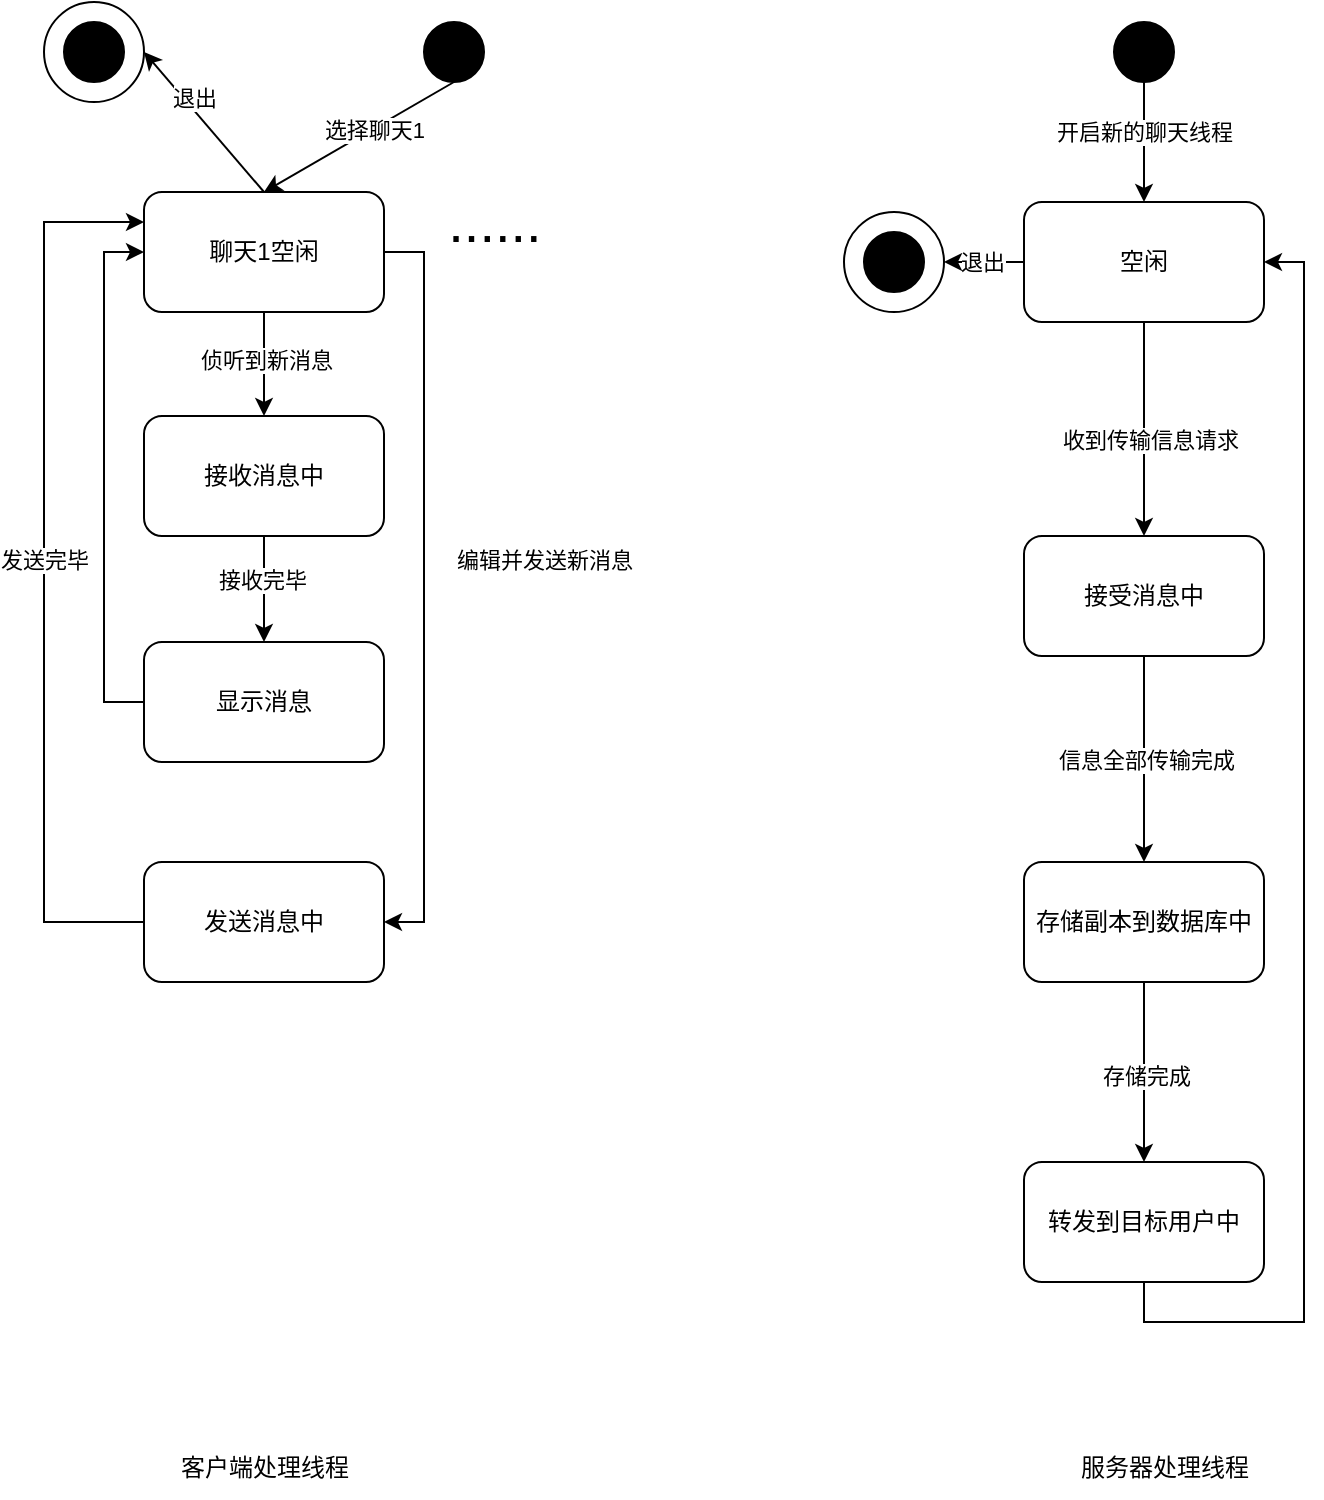 <mxfile version="21.7.5" type="device">
  <diagram id="C5RBs43oDa-KdzZeNtuy" name="Page-1">
    <mxGraphModel dx="803" dy="548" grid="1" gridSize="10" guides="1" tooltips="1" connect="1" arrows="1" fold="1" page="1" pageScale="1" pageWidth="827" pageHeight="1169" math="0" shadow="0">
      <root>
        <mxCell id="WIyWlLk6GJQsqaUBKTNV-0" />
        <mxCell id="WIyWlLk6GJQsqaUBKTNV-1" parent="WIyWlLk6GJQsqaUBKTNV-0" />
        <mxCell id="zutfIISSjvKdF1jtKu1k-3" value="" style="group" vertex="1" connectable="0" parent="WIyWlLk6GJQsqaUBKTNV-1">
          <mxGeometry x="490" y="165" width="50" height="50" as="geometry" />
        </mxCell>
        <mxCell id="zutfIISSjvKdF1jtKu1k-1" value="" style="ellipse;whiteSpace=wrap;html=1;aspect=fixed;" vertex="1" parent="zutfIISSjvKdF1jtKu1k-3">
          <mxGeometry width="50" height="50" as="geometry" />
        </mxCell>
        <mxCell id="zutfIISSjvKdF1jtKu1k-2" value="" style="ellipse;whiteSpace=wrap;html=1;aspect=fixed;fillStyle=solid;fillColor=#000000;" vertex="1" parent="zutfIISSjvKdF1jtKu1k-3">
          <mxGeometry x="10" y="10" width="30" height="30" as="geometry" />
        </mxCell>
        <mxCell id="zutfIISSjvKdF1jtKu1k-9" style="edgeStyle=orthogonalEdgeStyle;rounded=0;orthogonalLoop=1;jettySize=auto;html=1;exitX=0.5;exitY=1;exitDx=0;exitDy=0;entryX=0.5;entryY=0;entryDx=0;entryDy=0;" edge="1" parent="WIyWlLk6GJQsqaUBKTNV-1" source="zutfIISSjvKdF1jtKu1k-5" target="zutfIISSjvKdF1jtKu1k-8">
          <mxGeometry relative="1" as="geometry" />
        </mxCell>
        <mxCell id="zutfIISSjvKdF1jtKu1k-10" value="收到传输信息请求" style="edgeLabel;html=1;align=center;verticalAlign=middle;resizable=0;points=[];" vertex="1" connectable="0" parent="zutfIISSjvKdF1jtKu1k-9">
          <mxGeometry x="0.107" y="3" relative="1" as="geometry">
            <mxPoint as="offset" />
          </mxGeometry>
        </mxCell>
        <mxCell id="zutfIISSjvKdF1jtKu1k-25" style="edgeStyle=orthogonalEdgeStyle;rounded=0;orthogonalLoop=1;jettySize=auto;html=1;exitX=0;exitY=0.5;exitDx=0;exitDy=0;entryX=1;entryY=0.5;entryDx=0;entryDy=0;" edge="1" parent="WIyWlLk6GJQsqaUBKTNV-1" source="zutfIISSjvKdF1jtKu1k-5" target="zutfIISSjvKdF1jtKu1k-1">
          <mxGeometry relative="1" as="geometry" />
        </mxCell>
        <mxCell id="zutfIISSjvKdF1jtKu1k-26" value="退出" style="edgeLabel;html=1;align=center;verticalAlign=middle;resizable=0;points=[];" vertex="1" connectable="0" parent="zutfIISSjvKdF1jtKu1k-25">
          <mxGeometry x="0.053" y="1" relative="1" as="geometry">
            <mxPoint y="-1" as="offset" />
          </mxGeometry>
        </mxCell>
        <mxCell id="zutfIISSjvKdF1jtKu1k-5" value="空闲" style="rounded=1;whiteSpace=wrap;html=1;" vertex="1" parent="WIyWlLk6GJQsqaUBKTNV-1">
          <mxGeometry x="580" y="160" width="120" height="60" as="geometry" />
        </mxCell>
        <mxCell id="zutfIISSjvKdF1jtKu1k-11" style="edgeStyle=orthogonalEdgeStyle;rounded=0;orthogonalLoop=1;jettySize=auto;html=1;exitX=0.5;exitY=1;exitDx=0;exitDy=0;entryX=0.5;entryY=0;entryDx=0;entryDy=0;" edge="1" parent="WIyWlLk6GJQsqaUBKTNV-1" source="zutfIISSjvKdF1jtKu1k-8" target="zutfIISSjvKdF1jtKu1k-13">
          <mxGeometry relative="1" as="geometry">
            <mxPoint x="640" y="497" as="targetPoint" />
          </mxGeometry>
        </mxCell>
        <mxCell id="zutfIISSjvKdF1jtKu1k-12" value="信息全部传输完成" style="edgeLabel;html=1;align=center;verticalAlign=middle;resizable=0;points=[];" vertex="1" connectable="0" parent="zutfIISSjvKdF1jtKu1k-11">
          <mxGeometry x="0.004" relative="1" as="geometry">
            <mxPoint x="1" as="offset" />
          </mxGeometry>
        </mxCell>
        <mxCell id="zutfIISSjvKdF1jtKu1k-8" value="接受消息中" style="rounded=1;whiteSpace=wrap;html=1;" vertex="1" parent="WIyWlLk6GJQsqaUBKTNV-1">
          <mxGeometry x="580" y="327" width="120" height="60" as="geometry" />
        </mxCell>
        <mxCell id="zutfIISSjvKdF1jtKu1k-15" style="edgeStyle=orthogonalEdgeStyle;rounded=0;orthogonalLoop=1;jettySize=auto;html=1;exitX=0.5;exitY=1;exitDx=0;exitDy=0;" edge="1" parent="WIyWlLk6GJQsqaUBKTNV-1" source="zutfIISSjvKdF1jtKu1k-13">
          <mxGeometry relative="1" as="geometry">
            <mxPoint x="640" y="640" as="targetPoint" />
          </mxGeometry>
        </mxCell>
        <mxCell id="zutfIISSjvKdF1jtKu1k-16" value="存储完成" style="edgeLabel;html=1;align=center;verticalAlign=middle;resizable=0;points=[];" vertex="1" connectable="0" parent="zutfIISSjvKdF1jtKu1k-15">
          <mxGeometry x="0.04" relative="1" as="geometry">
            <mxPoint as="offset" />
          </mxGeometry>
        </mxCell>
        <mxCell id="zutfIISSjvKdF1jtKu1k-13" value="存储副本到数据库中" style="rounded=1;whiteSpace=wrap;html=1;" vertex="1" parent="WIyWlLk6GJQsqaUBKTNV-1">
          <mxGeometry x="580" y="490" width="120" height="60" as="geometry" />
        </mxCell>
        <mxCell id="zutfIISSjvKdF1jtKu1k-18" style="edgeStyle=orthogonalEdgeStyle;rounded=0;orthogonalLoop=1;jettySize=auto;html=1;exitX=0.5;exitY=1;exitDx=0;exitDy=0;entryX=1;entryY=0.5;entryDx=0;entryDy=0;" edge="1" parent="WIyWlLk6GJQsqaUBKTNV-1" source="zutfIISSjvKdF1jtKu1k-17" target="zutfIISSjvKdF1jtKu1k-5">
          <mxGeometry relative="1" as="geometry">
            <Array as="points">
              <mxPoint x="640" y="720" />
              <mxPoint x="720" y="720" />
              <mxPoint x="720" y="190" />
            </Array>
          </mxGeometry>
        </mxCell>
        <mxCell id="zutfIISSjvKdF1jtKu1k-17" value="转发到目标用户中" style="rounded=1;whiteSpace=wrap;html=1;" vertex="1" parent="WIyWlLk6GJQsqaUBKTNV-1">
          <mxGeometry x="580" y="640" width="120" height="60" as="geometry" />
        </mxCell>
        <mxCell id="zutfIISSjvKdF1jtKu1k-23" style="edgeStyle=orthogonalEdgeStyle;rounded=0;orthogonalLoop=1;jettySize=auto;html=1;exitX=0.5;exitY=1;exitDx=0;exitDy=0;entryX=0.5;entryY=0;entryDx=0;entryDy=0;" edge="1" parent="WIyWlLk6GJQsqaUBKTNV-1" source="zutfIISSjvKdF1jtKu1k-20" target="zutfIISSjvKdF1jtKu1k-5">
          <mxGeometry relative="1" as="geometry" />
        </mxCell>
        <mxCell id="zutfIISSjvKdF1jtKu1k-24" value="开启新的聊天线程" style="edgeLabel;html=1;align=center;verticalAlign=middle;resizable=0;points=[];" vertex="1" connectable="0" parent="zutfIISSjvKdF1jtKu1k-23">
          <mxGeometry x="-0.167" relative="1" as="geometry">
            <mxPoint as="offset" />
          </mxGeometry>
        </mxCell>
        <mxCell id="zutfIISSjvKdF1jtKu1k-20" value="" style="ellipse;whiteSpace=wrap;html=1;aspect=fixed;fillStyle=solid;fillColor=#000000;" vertex="1" parent="WIyWlLk6GJQsqaUBKTNV-1">
          <mxGeometry x="625" y="70" width="30" height="30" as="geometry" />
        </mxCell>
        <mxCell id="zutfIISSjvKdF1jtKu1k-27" value="服务器处理线程" style="text;html=1;align=center;verticalAlign=middle;resizable=0;points=[];autosize=1;strokeColor=none;fillColor=none;" vertex="1" parent="WIyWlLk6GJQsqaUBKTNV-1">
          <mxGeometry x="595" y="778" width="110" height="30" as="geometry" />
        </mxCell>
        <mxCell id="zutfIISSjvKdF1jtKu1k-30" style="rounded=0;orthogonalLoop=1;jettySize=auto;html=1;exitX=0.5;exitY=1;exitDx=0;exitDy=0;entryX=0.5;entryY=0;entryDx=0;entryDy=0;" edge="1" parent="WIyWlLk6GJQsqaUBKTNV-1" source="zutfIISSjvKdF1jtKu1k-33" target="zutfIISSjvKdF1jtKu1k-29">
          <mxGeometry relative="1" as="geometry">
            <mxPoint x="270.0" y="120" as="sourcePoint" />
          </mxGeometry>
        </mxCell>
        <mxCell id="zutfIISSjvKdF1jtKu1k-32" value="选择聊天1" style="edgeLabel;html=1;align=center;verticalAlign=middle;resizable=0;points=[];" vertex="1" connectable="0" parent="zutfIISSjvKdF1jtKu1k-30">
          <mxGeometry x="-0.15" relative="1" as="geometry">
            <mxPoint as="offset" />
          </mxGeometry>
        </mxCell>
        <mxCell id="zutfIISSjvKdF1jtKu1k-35" style="edgeStyle=orthogonalEdgeStyle;rounded=0;orthogonalLoop=1;jettySize=auto;html=1;exitX=0.5;exitY=1;exitDx=0;exitDy=0;entryX=0.5;entryY=0;entryDx=0;entryDy=0;" edge="1" parent="WIyWlLk6GJQsqaUBKTNV-1" source="zutfIISSjvKdF1jtKu1k-29" target="zutfIISSjvKdF1jtKu1k-34">
          <mxGeometry relative="1" as="geometry" />
        </mxCell>
        <mxCell id="zutfIISSjvKdF1jtKu1k-36" value="侦听到新消息" style="edgeLabel;html=1;align=center;verticalAlign=middle;resizable=0;points=[];" vertex="1" connectable="0" parent="zutfIISSjvKdF1jtKu1k-35">
          <mxGeometry x="-0.08" y="1" relative="1" as="geometry">
            <mxPoint as="offset" />
          </mxGeometry>
        </mxCell>
        <mxCell id="zutfIISSjvKdF1jtKu1k-44" style="edgeStyle=orthogonalEdgeStyle;rounded=0;orthogonalLoop=1;jettySize=auto;html=1;exitX=1;exitY=0.5;exitDx=0;exitDy=0;entryX=1;entryY=0.5;entryDx=0;entryDy=0;" edge="1" parent="WIyWlLk6GJQsqaUBKTNV-1" source="zutfIISSjvKdF1jtKu1k-29" target="zutfIISSjvKdF1jtKu1k-43">
          <mxGeometry relative="1" as="geometry" />
        </mxCell>
        <mxCell id="zutfIISSjvKdF1jtKu1k-45" value="编辑并发送新消息" style="edgeLabel;html=1;align=center;verticalAlign=middle;resizable=0;points=[];" vertex="1" connectable="0" parent="zutfIISSjvKdF1jtKu1k-44">
          <mxGeometry x="-0.072" y="4" relative="1" as="geometry">
            <mxPoint x="56" as="offset" />
          </mxGeometry>
        </mxCell>
        <mxCell id="zutfIISSjvKdF1jtKu1k-54" style="rounded=0;orthogonalLoop=1;jettySize=auto;html=1;exitX=0.5;exitY=0;exitDx=0;exitDy=0;entryX=1;entryY=0.5;entryDx=0;entryDy=0;" edge="1" parent="WIyWlLk6GJQsqaUBKTNV-1" source="zutfIISSjvKdF1jtKu1k-29" target="zutfIISSjvKdF1jtKu1k-51">
          <mxGeometry relative="1" as="geometry" />
        </mxCell>
        <mxCell id="zutfIISSjvKdF1jtKu1k-55" value="退出" style="edgeLabel;html=1;align=center;verticalAlign=middle;resizable=0;points=[];" vertex="1" connectable="0" parent="zutfIISSjvKdF1jtKu1k-54">
          <mxGeometry x="0.271" y="-4" relative="1" as="geometry">
            <mxPoint as="offset" />
          </mxGeometry>
        </mxCell>
        <mxCell id="zutfIISSjvKdF1jtKu1k-29" value="聊天1空闲" style="rounded=1;whiteSpace=wrap;html=1;" vertex="1" parent="WIyWlLk6GJQsqaUBKTNV-1">
          <mxGeometry x="140" y="155" width="120" height="60" as="geometry" />
        </mxCell>
        <mxCell id="zutfIISSjvKdF1jtKu1k-31" value="&lt;font style=&quot;font-size: 28px;&quot;&gt;......&lt;/font&gt;" style="text;html=1;align=center;verticalAlign=middle;resizable=0;points=[];autosize=1;strokeColor=none;fillColor=none;" vertex="1" parent="WIyWlLk6GJQsqaUBKTNV-1">
          <mxGeometry x="280" y="145" width="70" height="50" as="geometry" />
        </mxCell>
        <mxCell id="zutfIISSjvKdF1jtKu1k-33" value="" style="ellipse;whiteSpace=wrap;html=1;aspect=fixed;fillStyle=solid;fillColor=#000000;" vertex="1" parent="WIyWlLk6GJQsqaUBKTNV-1">
          <mxGeometry x="280" y="70" width="30" height="30" as="geometry" />
        </mxCell>
        <mxCell id="zutfIISSjvKdF1jtKu1k-39" style="edgeStyle=orthogonalEdgeStyle;rounded=0;orthogonalLoop=1;jettySize=auto;html=1;exitX=0.5;exitY=1;exitDx=0;exitDy=0;entryX=0.5;entryY=0;entryDx=0;entryDy=0;" edge="1" parent="WIyWlLk6GJQsqaUBKTNV-1" source="zutfIISSjvKdF1jtKu1k-34" target="zutfIISSjvKdF1jtKu1k-38">
          <mxGeometry relative="1" as="geometry" />
        </mxCell>
        <mxCell id="zutfIISSjvKdF1jtKu1k-40" value="接收完毕" style="edgeLabel;html=1;align=center;verticalAlign=middle;resizable=0;points=[];" vertex="1" connectable="0" parent="zutfIISSjvKdF1jtKu1k-39">
          <mxGeometry x="-0.195" y="-1" relative="1" as="geometry">
            <mxPoint as="offset" />
          </mxGeometry>
        </mxCell>
        <mxCell id="zutfIISSjvKdF1jtKu1k-34" value="接收消息中" style="rounded=1;whiteSpace=wrap;html=1;" vertex="1" parent="WIyWlLk6GJQsqaUBKTNV-1">
          <mxGeometry x="140" y="267" width="120" height="60" as="geometry" />
        </mxCell>
        <mxCell id="zutfIISSjvKdF1jtKu1k-41" style="edgeStyle=orthogonalEdgeStyle;rounded=0;orthogonalLoop=1;jettySize=auto;html=1;exitX=0;exitY=0.5;exitDx=0;exitDy=0;entryX=0;entryY=0.5;entryDx=0;entryDy=0;" edge="1" parent="WIyWlLk6GJQsqaUBKTNV-1" source="zutfIISSjvKdF1jtKu1k-38" target="zutfIISSjvKdF1jtKu1k-29">
          <mxGeometry relative="1" as="geometry" />
        </mxCell>
        <mxCell id="zutfIISSjvKdF1jtKu1k-38" value="显示消息" style="rounded=1;whiteSpace=wrap;html=1;" vertex="1" parent="WIyWlLk6GJQsqaUBKTNV-1">
          <mxGeometry x="140" y="380" width="120" height="60" as="geometry" />
        </mxCell>
        <mxCell id="zutfIISSjvKdF1jtKu1k-47" style="edgeStyle=orthogonalEdgeStyle;rounded=0;orthogonalLoop=1;jettySize=auto;html=1;exitX=0;exitY=0.5;exitDx=0;exitDy=0;entryX=0;entryY=0.25;entryDx=0;entryDy=0;" edge="1" parent="WIyWlLk6GJQsqaUBKTNV-1" source="zutfIISSjvKdF1jtKu1k-43" target="zutfIISSjvKdF1jtKu1k-29">
          <mxGeometry relative="1" as="geometry">
            <Array as="points">
              <mxPoint x="90" y="520" />
              <mxPoint x="90" y="170" />
            </Array>
          </mxGeometry>
        </mxCell>
        <mxCell id="zutfIISSjvKdF1jtKu1k-48" value="发送完毕" style="edgeLabel;html=1;align=center;verticalAlign=middle;resizable=0;points=[];" vertex="1" connectable="0" parent="zutfIISSjvKdF1jtKu1k-47">
          <mxGeometry x="-0.156" relative="1" as="geometry">
            <mxPoint y="-41" as="offset" />
          </mxGeometry>
        </mxCell>
        <mxCell id="zutfIISSjvKdF1jtKu1k-43" value="发送消息中" style="rounded=1;whiteSpace=wrap;html=1;" vertex="1" parent="WIyWlLk6GJQsqaUBKTNV-1">
          <mxGeometry x="140" y="490" width="120" height="60" as="geometry" />
        </mxCell>
        <mxCell id="zutfIISSjvKdF1jtKu1k-49" value="客户端处理线程" style="text;html=1;align=center;verticalAlign=middle;resizable=0;points=[];autosize=1;strokeColor=none;fillColor=none;" vertex="1" parent="WIyWlLk6GJQsqaUBKTNV-1">
          <mxGeometry x="145" y="778" width="110" height="30" as="geometry" />
        </mxCell>
        <mxCell id="zutfIISSjvKdF1jtKu1k-50" value="" style="group" vertex="1" connectable="0" parent="WIyWlLk6GJQsqaUBKTNV-1">
          <mxGeometry x="90" y="60" width="50" height="50" as="geometry" />
        </mxCell>
        <mxCell id="zutfIISSjvKdF1jtKu1k-51" value="" style="ellipse;whiteSpace=wrap;html=1;aspect=fixed;" vertex="1" parent="zutfIISSjvKdF1jtKu1k-50">
          <mxGeometry width="50" height="50" as="geometry" />
        </mxCell>
        <mxCell id="zutfIISSjvKdF1jtKu1k-52" value="" style="ellipse;whiteSpace=wrap;html=1;aspect=fixed;fillStyle=solid;fillColor=#000000;" vertex="1" parent="zutfIISSjvKdF1jtKu1k-50">
          <mxGeometry x="10" y="10" width="30" height="30" as="geometry" />
        </mxCell>
      </root>
    </mxGraphModel>
  </diagram>
</mxfile>
